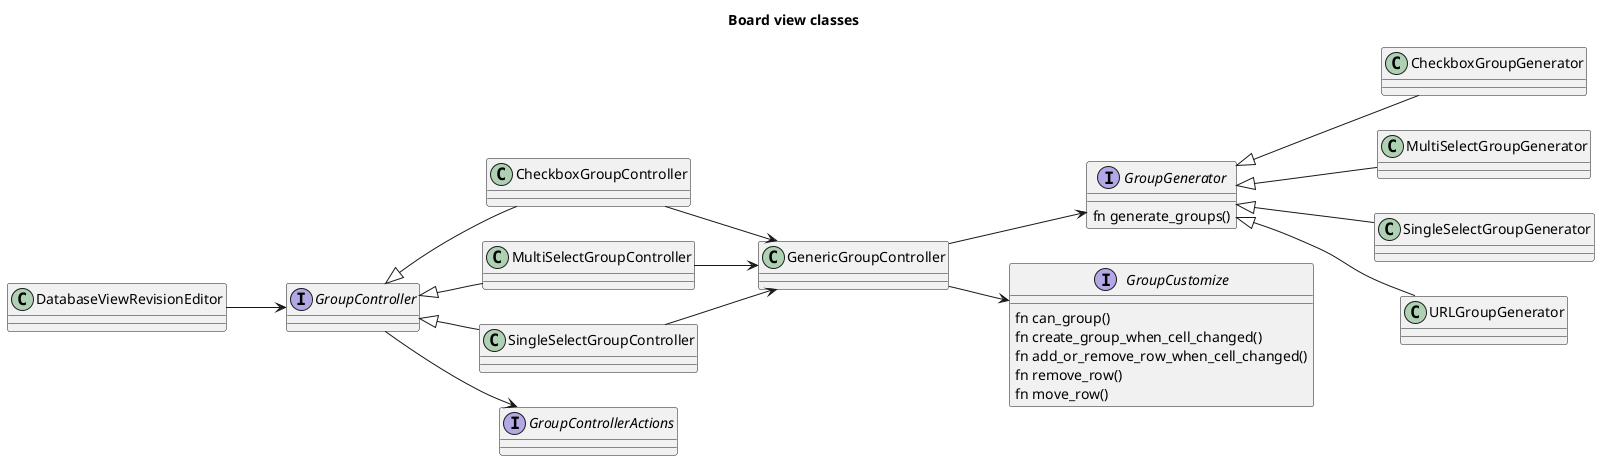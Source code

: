 @startuml
title Board view classes
left to right direction
interface GroupGenerator {
fn generate_groups()
}

CheckboxGroupGenerator -u-|> GroupGenerator
MultiSelectGroupGenerator -u-|> GroupGenerator
SingleSelectGroupGenerator -u-|> GroupGenerator
URLGroupGenerator -u-|> GroupGenerator

interface GroupCustomize {
fn can_group()
fn create_group_when_cell_changed()
fn add_or_remove_row_when_cell_changed()
fn remove_row()
fn move_row()
}
class  GenericGroupController {}
GenericGroupController --> GroupGenerator
GenericGroupController --> GroupCustomize


CheckboxGroupController --> GenericGroupController
MultiSelectGroupController --> GenericGroupController
SingleSelectGroupController --> GenericGroupController


interface GroupController {}
interface GroupControllerActions {}
GroupController --> GroupControllerActions

CheckboxGroupController -u-|> GroupController
MultiSelectGroupController -u-|> GroupController
SingleSelectGroupController -u-|> GroupController
DatabaseViewRevisionEditor --> GroupController
@enduml